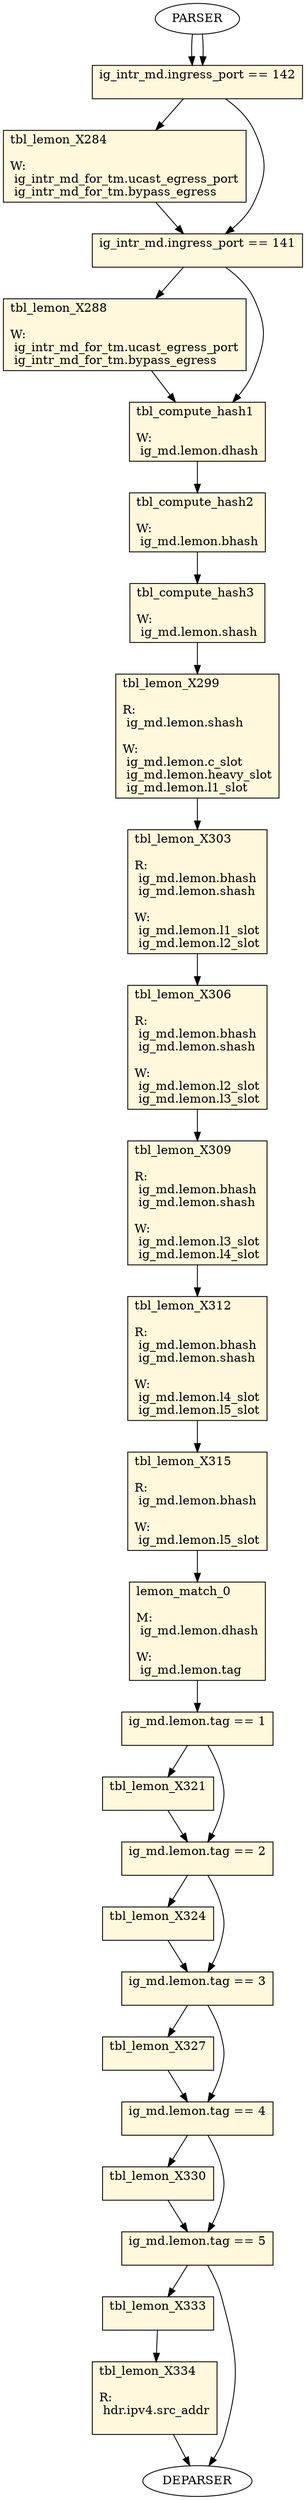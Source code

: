 digraph ingress {
cond_8 [ shape=record, style="filled", fillcolor=cornsilk, label="ig_intr_md.ingress_port == 142\l\l
 "];
tbl_lemon_X284 [ shape=record, style="filled", fillcolor=cornsilk, label="tbl_lemon_X284\l\l
W:\l
 ig_intr_md_for_tm.ucast_egress_port\l
 ig_intr_md_for_tm.bypass_egress\l
 "];
cond_9 [ shape=record, style="filled", fillcolor=cornsilk, label="ig_intr_md.ingress_port == 141\l\l
 "];
tbl_lemon_X288 [ shape=record, style="filled", fillcolor=cornsilk, label="tbl_lemon_X288\l\l
W:\l
 ig_intr_md_for_tm.ucast_egress_port\l
 ig_intr_md_for_tm.bypass_egress\l
 "];
tbl_compute_hash1 [ shape=record, style="filled", fillcolor=cornsilk, label="tbl_compute_hash1\l\l
W:\l
 ig_md.lemon.dhash\l
 "];
tbl_compute_hash2 [ shape=record, style="filled", fillcolor=cornsilk, label="tbl_compute_hash2\l\l
W:\l
 ig_md.lemon.bhash\l
 "];
tbl_compute_hash3 [ shape=record, style="filled", fillcolor=cornsilk, label="tbl_compute_hash3\l\l
W:\l
 ig_md.lemon.shash\l
 "];
tbl_lemon_X299 [ shape=record, style="filled", fillcolor=cornsilk, label="tbl_lemon_X299\l\l
R:\l
 ig_md.lemon.shash\l
\lW:\l
 ig_md.lemon.c_slot\l
 ig_md.lemon.heavy_slot\l
 ig_md.lemon.l1_slot\l
 "];
tbl_lemon_X303 [ shape=record, style="filled", fillcolor=cornsilk, label="tbl_lemon_X303\l\l
R:\l
 ig_md.lemon.bhash\l
 ig_md.lemon.shash\l
\lW:\l
 ig_md.lemon.l1_slot\l
 ig_md.lemon.l2_slot\l
 "];
tbl_lemon_X306 [ shape=record, style="filled", fillcolor=cornsilk, label="tbl_lemon_X306\l\l
R:\l
 ig_md.lemon.bhash\l
 ig_md.lemon.shash\l
\lW:\l
 ig_md.lemon.l2_slot\l
 ig_md.lemon.l3_slot\l
 "];
tbl_lemon_X309 [ shape=record, style="filled", fillcolor=cornsilk, label="tbl_lemon_X309\l\l
R:\l
 ig_md.lemon.bhash\l
 ig_md.lemon.shash\l
\lW:\l
 ig_md.lemon.l3_slot\l
 ig_md.lemon.l4_slot\l
 "];
tbl_lemon_X312 [ shape=record, style="filled", fillcolor=cornsilk, label="tbl_lemon_X312\l\l
R:\l
 ig_md.lemon.bhash\l
 ig_md.lemon.shash\l
\lW:\l
 ig_md.lemon.l4_slot\l
 ig_md.lemon.l5_slot\l
 "];
tbl_lemon_X315 [ shape=record, style="filled", fillcolor=cornsilk, label="tbl_lemon_X315\l\l
R:\l
 ig_md.lemon.bhash\l
\lW:\l
 ig_md.lemon.l5_slot\l
 "];
lemon_match_0 [ shape=record, style="filled", fillcolor=cornsilk, label="lemon_match_0\l\l
M:\l
 ig_md.lemon.dhash\l
\lW:\l
 ig_md.lemon.tag\l
 "];
cond_10 [ shape=record, style="filled", fillcolor=cornsilk, label="ig_md.lemon.tag == 1\l\l
 "];
tbl_lemon_X321 [ shape=record, style="filled", fillcolor=cornsilk, label="tbl_lemon_X321\l\l
 "];
cond_11 [ shape=record, style="filled", fillcolor=cornsilk, label="ig_md.lemon.tag == 2\l\l
 "];
tbl_lemon_X324 [ shape=record, style="filled", fillcolor=cornsilk, label="tbl_lemon_X324\l\l
 "];
cond_12 [ shape=record, style="filled", fillcolor=cornsilk, label="ig_md.lemon.tag == 3\l\l
 "];
tbl_lemon_X327 [ shape=record, style="filled", fillcolor=cornsilk, label="tbl_lemon_X327\l\l
 "];
cond_13 [ shape=record, style="filled", fillcolor=cornsilk, label="ig_md.lemon.tag == 4\l\l
 "];
tbl_lemon_X330 [ shape=record, style="filled", fillcolor=cornsilk, label="tbl_lemon_X330\l\l
 "];
cond_14 [ shape=record, style="filled", fillcolor=cornsilk, label="ig_md.lemon.tag == 5\l\l
 "];
tbl_lemon_X333 [ shape=record, style="filled", fillcolor=cornsilk, label="tbl_lemon_X333\l\l
 "];
tbl_lemon_X334 [ shape=record, style="filled", fillcolor=cornsilk, label="tbl_lemon_X334\l\l
R:\l
 hdr.ipv4.src_addr\l
\l "];
    PARSER -> cond_8
    cond_8 -> tbl_lemon_X284
    PARSER -> cond_8
    cond_8 -> cond_9
    tbl_lemon_X284 -> cond_9
    cond_9 -> tbl_lemon_X288
    cond_9 -> tbl_compute_hash1
    tbl_lemon_X288 -> tbl_compute_hash1
    tbl_compute_hash1 -> tbl_compute_hash2
    tbl_compute_hash2 -> tbl_compute_hash3
    tbl_compute_hash3 -> tbl_lemon_X299
    tbl_lemon_X299 -> tbl_lemon_X303
    tbl_lemon_X303 -> tbl_lemon_X306
    tbl_lemon_X306 -> tbl_lemon_X309
    tbl_lemon_X309 -> tbl_lemon_X312
    tbl_lemon_X312 -> tbl_lemon_X315
    tbl_lemon_X315 -> lemon_match_0
    lemon_match_0 -> cond_10
    cond_10 -> tbl_lemon_X321
    cond_10 -> cond_11
    tbl_lemon_X321 -> cond_11
    cond_11 -> tbl_lemon_X324
    cond_11 -> cond_12
    tbl_lemon_X324 -> cond_12
    cond_12 -> tbl_lemon_X327
    cond_12 -> cond_13
    tbl_lemon_X327 -> cond_13
    cond_13 -> tbl_lemon_X330
    cond_13 -> cond_14
    tbl_lemon_X330 -> cond_14
    cond_14 -> tbl_lemon_X333
    cond_14 -> DEPARSER
    tbl_lemon_X333 -> tbl_lemon_X334
    tbl_lemon_X334 -> DEPARSER
}
